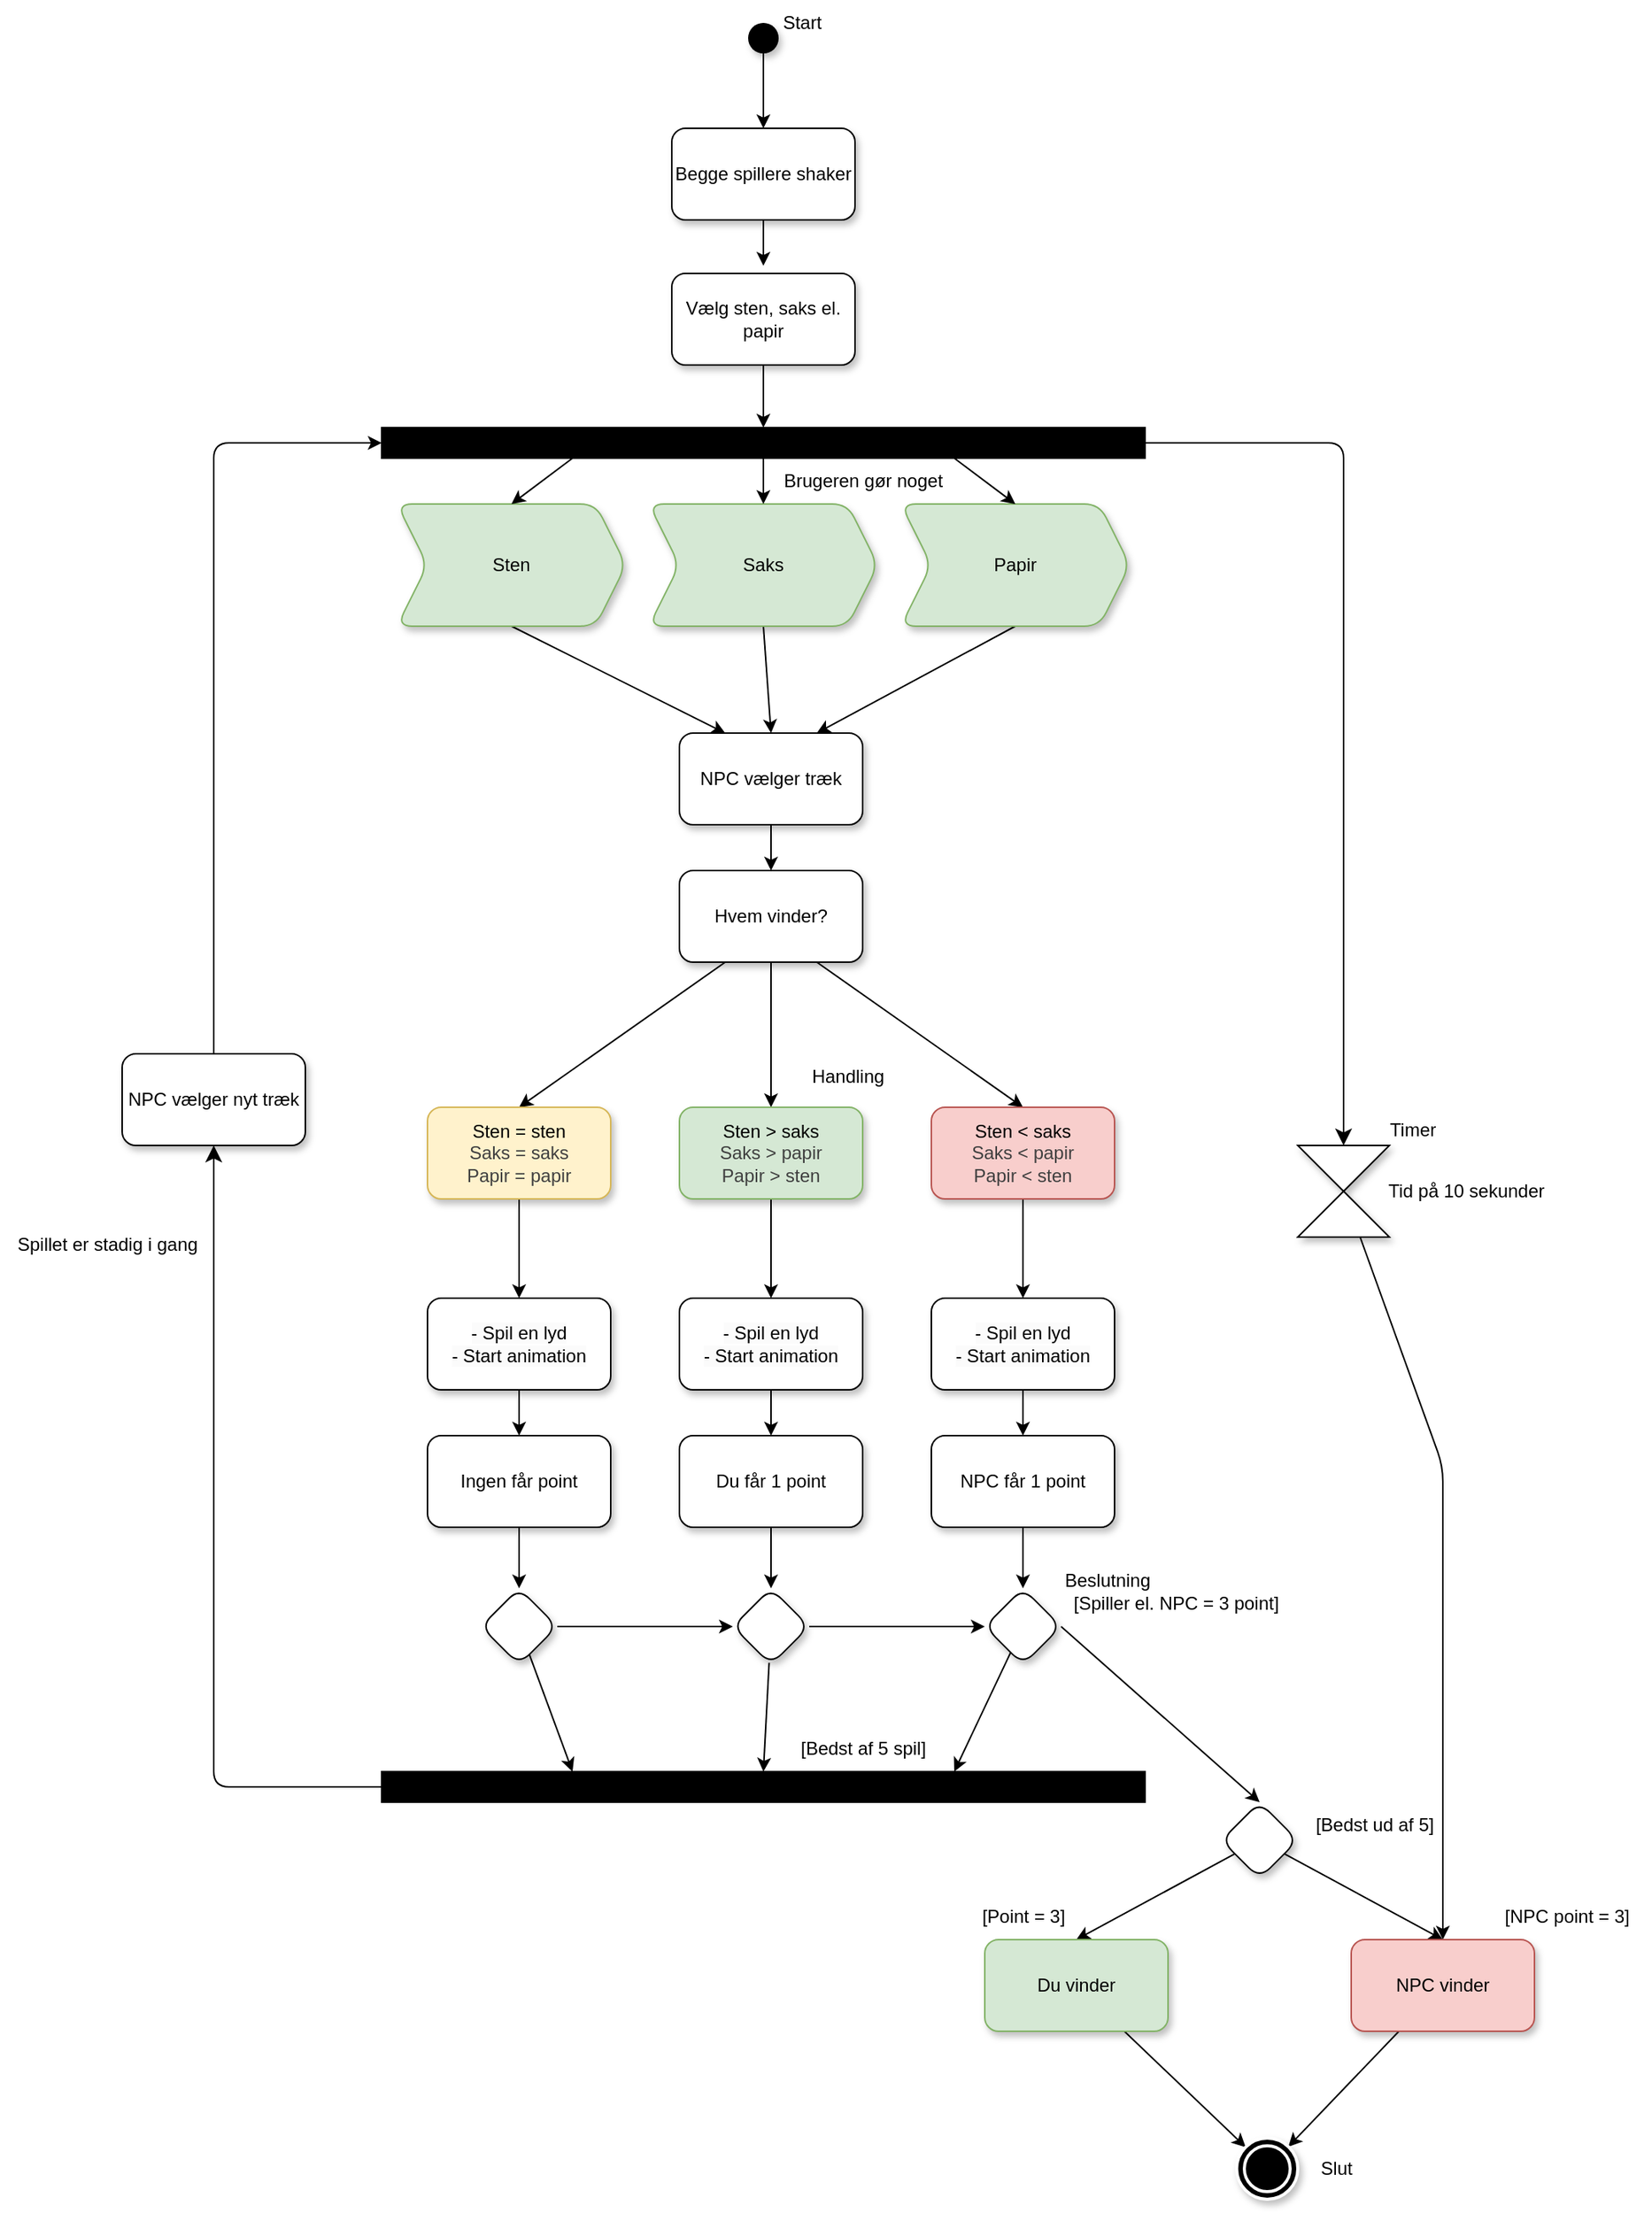 <mxfile>
    <diagram id="Q45twDarrOkqmXMKoJp_" name="Page-1">
        <mxGraphModel dx="540" dy="1687" grid="1" gridSize="10" guides="1" tooltips="1" connect="1" arrows="1" fold="1" page="1" pageScale="1" pageWidth="827" pageHeight="1169" math="0" shadow="0">
            <root>
                <mxCell id="0"/>
                <mxCell id="1" parent="0"/>
                <mxCell id="3" style="edgeStyle=none;html=1;entryX=0.5;entryY=0;entryDx=0;entryDy=0;strokeColor=default;strokeWidth=1;startArrow=none;startFill=0;endArrow=classic;endFill=1;rounded=1;exitX=0.5;exitY=1;exitDx=0;exitDy=0;" parent="1" source="99" target="25" edge="1">
                    <mxGeometry relative="1" as="geometry">
                        <mxPoint x="665" y="30" as="sourcePoint"/>
                    </mxGeometry>
                </mxCell>
                <mxCell id="4" style="edgeStyle=none;html=1;strokeColor=default;strokeWidth=1;startArrow=none;startFill=0;endArrow=classic;endFill=1;entryX=0.5;entryY=0;entryDx=0;entryDy=0;rounded=1;exitX=0.5;exitY=1;exitDx=0;exitDy=0;" parent="1" target="99" edge="1" source="88">
                    <mxGeometry relative="1" as="geometry">
                        <mxPoint x="665" as="targetPoint"/>
                        <mxPoint x="665" y="-60" as="sourcePoint"/>
                    </mxGeometry>
                </mxCell>
                <mxCell id="6" style="edgeStyle=none;html=1;strokeColor=default;strokeWidth=1;endArrow=classic;endFill=1;startArrow=none;startFill=0;entryX=0.5;entryY=0;entryDx=0;entryDy=0;rounded=1;" parent="1" source="7" target="82" edge="1">
                    <mxGeometry relative="1" as="geometry">
                        <mxPoint x="660" y="-501" as="targetPoint"/>
                    </mxGeometry>
                </mxCell>
                <mxCell id="7" value="" style="shape=waypoint;size=6;pointerEvents=1;points=[];fillColor=default;resizable=0;rotatable=0;perimeter=centerPerimeter;snapToPoint=1;shadow=1;strokeWidth=8;rounded=1;" parent="1" vertex="1">
                    <mxGeometry x="650" y="-755" width="20" height="20" as="geometry"/>
                </mxCell>
                <mxCell id="10" style="edgeStyle=none;html=1;entryX=0.5;entryY=0;entryDx=0;entryDy=0;strokeColor=default;strokeWidth=1;startArrow=none;startFill=0;endArrow=classic;endFill=1;rounded=1;" parent="1" source="11" target="13" edge="1">
                    <mxGeometry relative="1" as="geometry"/>
                </mxCell>
                <mxCell id="11" value="&lt;span style=&quot;color: rgb(0, 0, 0); font-family: Helvetica; font-size: 12px; font-style: normal; font-variant-ligatures: normal; font-variant-caps: normal; font-weight: 400; letter-spacing: normal; orphans: 2; text-align: center; text-indent: 0px; text-transform: none; widows: 2; word-spacing: 0px; -webkit-text-stroke-width: 0px; background-color: rgb(251, 251, 251); text-decoration-thickness: initial; text-decoration-style: initial; text-decoration-color: initial; float: none; display: inline !important;&quot;&gt;- Spil en lyd&lt;/span&gt;&lt;br style=&quot;border-color: var(--border-color); color: rgb(0, 0, 0); font-family: Helvetica; font-size: 12px; font-style: normal; font-variant-ligatures: normal; font-variant-caps: normal; font-weight: 400; letter-spacing: normal; orphans: 2; text-align: center; text-indent: 0px; text-transform: none; widows: 2; word-spacing: 0px; -webkit-text-stroke-width: 0px; background-color: rgb(251, 251, 251); text-decoration-thickness: initial; text-decoration-style: initial; text-decoration-color: initial;&quot;&gt;&lt;span style=&quot;color: rgb(0, 0, 0); font-family: Helvetica; font-size: 12px; font-style: normal; font-variant-ligatures: normal; font-variant-caps: normal; font-weight: 400; letter-spacing: normal; orphans: 2; text-align: center; text-indent: 0px; text-transform: none; widows: 2; word-spacing: 0px; -webkit-text-stroke-width: 0px; background-color: rgb(251, 251, 251); text-decoration-thickness: initial; text-decoration-style: initial; text-decoration-color: initial; float: none; display: inline !important;&quot;&gt;- Start animation&lt;/span&gt;" style="rounded=1;whiteSpace=wrap;html=1;shadow=1;" parent="1" vertex="1">
                    <mxGeometry x="770" y="80" width="120" height="60" as="geometry"/>
                </mxCell>
                <mxCell id="12" style="edgeStyle=none;html=1;strokeColor=default;strokeWidth=1;startArrow=none;startFill=0;endArrow=classic;endFill=1;entryX=0.5;entryY=0;entryDx=0;entryDy=0;rounded=1;" parent="1" source="13" target="18" edge="1">
                    <mxGeometry relative="1" as="geometry">
                        <mxPoint x="830" y="280" as="targetPoint"/>
                    </mxGeometry>
                </mxCell>
                <mxCell id="13" value="NPC får 1 point" style="rounded=1;whiteSpace=wrap;html=1;shadow=1;" parent="1" vertex="1">
                    <mxGeometry x="770" y="170" width="120" height="60" as="geometry"/>
                </mxCell>
                <mxCell id="14" style="edgeStyle=none;html=1;entryX=0.5;entryY=0;entryDx=0;entryDy=0;strokeColor=default;strokeWidth=1;startArrow=none;startFill=0;endArrow=classic;endFill=1;rounded=1;exitX=0.5;exitY=1;exitDx=0;exitDy=0;" parent="1" source="98" target="11" edge="1">
                    <mxGeometry relative="1" as="geometry">
                        <mxPoint x="830" y="30" as="sourcePoint"/>
                    </mxGeometry>
                </mxCell>
                <mxCell id="15" style="edgeStyle=none;html=1;strokeColor=default;strokeWidth=1;startArrow=none;startFill=0;endArrow=classic;endFill=1;entryX=0.5;entryY=0;entryDx=0;entryDy=0;rounded=1;exitX=0.75;exitY=1;exitDx=0;exitDy=0;" parent="1" target="98" edge="1" source="88">
                    <mxGeometry relative="1" as="geometry">
                        <mxPoint x="830" as="targetPoint"/>
                        <mxPoint x="830" y="-60" as="sourcePoint"/>
                    </mxGeometry>
                </mxCell>
                <mxCell id="17" style="edgeStyle=none;html=1;strokeColor=default;strokeWidth=1;startArrow=none;startFill=0;endArrow=classic;endFill=1;rounded=1;entryX=0.75;entryY=0;entryDx=0;entryDy=0;" parent="1" source="18" edge="1" target="101">
                    <mxGeometry relative="1" as="geometry">
                        <mxPoint x="830" y="380" as="targetPoint"/>
                    </mxGeometry>
                </mxCell>
                <mxCell id="66" style="edgeStyle=none;html=1;exitX=1;exitY=0.5;exitDx=0;exitDy=0;entryX=0.5;entryY=0;entryDx=0;entryDy=0;" parent="1" source="18" target="20" edge="1">
                    <mxGeometry relative="1" as="geometry"/>
                </mxCell>
                <mxCell id="18" value="" style="rhombus;whiteSpace=wrap;html=1;shadow=1;rounded=1;" parent="1" vertex="1">
                    <mxGeometry x="805" y="270" width="50" height="50" as="geometry"/>
                </mxCell>
                <mxCell id="63" style="edgeStyle=none;html=1;" parent="1" source="19" target="21" edge="1">
                    <mxGeometry relative="1" as="geometry">
                        <Array as="points">
                            <mxPoint x="1105" y="190"/>
                        </Array>
                    </mxGeometry>
                </mxCell>
                <mxCell id="19" value="" style="shape=collate;whiteSpace=wrap;html=1;shadow=1;rounded=1;" parent="1" vertex="1">
                    <mxGeometry x="1010" y="-20" width="60" height="60" as="geometry"/>
                </mxCell>
                <mxCell id="59" style="edgeStyle=none;html=1;entryX=0.5;entryY=0;entryDx=0;entryDy=0;" parent="1" source="20" target="22" edge="1">
                    <mxGeometry relative="1" as="geometry"/>
                </mxCell>
                <mxCell id="60" style="edgeStyle=none;html=1;entryX=0.5;entryY=0;entryDx=0;entryDy=0;" parent="1" source="20" target="21" edge="1">
                    <mxGeometry relative="1" as="geometry"/>
                </mxCell>
                <mxCell id="20" value="" style="rhombus;whiteSpace=wrap;html=1;shadow=1;rounded=1;" parent="1" vertex="1">
                    <mxGeometry x="960" y="410" width="50" height="50" as="geometry"/>
                </mxCell>
                <mxCell id="65" style="edgeStyle=none;html=1;" parent="1" source="21" target="23" edge="1">
                    <mxGeometry relative="1" as="geometry"/>
                </mxCell>
                <mxCell id="21" value="NPC vinder" style="rounded=1;whiteSpace=wrap;html=1;shadow=1;fillColor=#f8cecc;strokeColor=#b85450;" parent="1" vertex="1">
                    <mxGeometry x="1045" y="500" width="120" height="60" as="geometry"/>
                </mxCell>
                <mxCell id="64" style="edgeStyle=none;html=1;entryX=0;entryY=0;entryDx=0;entryDy=0;" parent="1" source="22" target="23" edge="1">
                    <mxGeometry relative="1" as="geometry"/>
                </mxCell>
                <mxCell id="22" value="Du vinder" style="rounded=1;whiteSpace=wrap;html=1;shadow=1;fillColor=#d5e8d4;strokeColor=#82b366;" parent="1" vertex="1">
                    <mxGeometry x="805" y="500" width="120" height="60" as="geometry"/>
                </mxCell>
                <mxCell id="23" value="" style="ellipse;shape=doubleEllipse;whiteSpace=wrap;html=1;aspect=fixed;shadow=1;strokeWidth=2;fillColor=#000000;strokeColor=#FFFFFF;rounded=1;" parent="1" vertex="1">
                    <mxGeometry x="970" y="630" width="40" height="40" as="geometry"/>
                </mxCell>
                <mxCell id="24" style="edgeStyle=none;html=1;strokeColor=default;strokeWidth=1;startArrow=none;startFill=0;endArrow=classic;endFill=1;entryX=0.5;entryY=0;entryDx=0;entryDy=0;rounded=1;" parent="1" source="25" target="27" edge="1">
                    <mxGeometry relative="1" as="geometry"/>
                </mxCell>
                <mxCell id="25" value="&lt;span style=&quot;color: rgb(0, 0, 0); font-family: Helvetica; font-size: 12px; font-style: normal; font-variant-ligatures: normal; font-variant-caps: normal; font-weight: 400; letter-spacing: normal; orphans: 2; text-align: center; text-indent: 0px; text-transform: none; widows: 2; word-spacing: 0px; -webkit-text-stroke-width: 0px; background-color: rgb(251, 251, 251); text-decoration-thickness: initial; text-decoration-style: initial; text-decoration-color: initial; float: none; display: inline !important;&quot;&gt;- Spil en lyd&lt;/span&gt;&lt;br style=&quot;border-color: var(--border-color); color: rgb(0, 0, 0); font-family: Helvetica; font-size: 12px; font-style: normal; font-variant-ligatures: normal; font-variant-caps: normal; font-weight: 400; letter-spacing: normal; orphans: 2; text-align: center; text-indent: 0px; text-transform: none; widows: 2; word-spacing: 0px; -webkit-text-stroke-width: 0px; background-color: rgb(251, 251, 251); text-decoration-thickness: initial; text-decoration-style: initial; text-decoration-color: initial;&quot;&gt;&lt;span style=&quot;color: rgb(0, 0, 0); font-family: Helvetica; font-size: 12px; font-style: normal; font-variant-ligatures: normal; font-variant-caps: normal; font-weight: 400; letter-spacing: normal; orphans: 2; text-align: center; text-indent: 0px; text-transform: none; widows: 2; word-spacing: 0px; -webkit-text-stroke-width: 0px; background-color: rgb(251, 251, 251); text-decoration-thickness: initial; text-decoration-style: initial; text-decoration-color: initial; float: none; display: inline !important;&quot;&gt;- Start animation&lt;/span&gt;" style="rounded=1;whiteSpace=wrap;html=1;shadow=1;" parent="1" vertex="1">
                    <mxGeometry x="605" y="80" width="120" height="60" as="geometry"/>
                </mxCell>
                <mxCell id="26" style="edgeStyle=none;html=1;strokeColor=default;strokeWidth=1;startArrow=none;startFill=0;endArrow=classic;endFill=1;rounded=1;entryX=0.5;entryY=0;entryDx=0;entryDy=0;" parent="1" source="56" edge="1" target="101">
                    <mxGeometry relative="1" as="geometry">
                        <mxPoint x="665" y="380" as="targetPoint"/>
                    </mxGeometry>
                </mxCell>
                <mxCell id="27" value="Du får 1 point" style="rounded=1;whiteSpace=wrap;html=1;shadow=1;" parent="1" vertex="1">
                    <mxGeometry x="605" y="170" width="120" height="60" as="geometry"/>
                </mxCell>
                <mxCell id="36" value="" style="edgeStyle=segmentEdgeStyle;endArrow=classic;html=1;curved=0;rounded=1;endSize=8;startSize=8;strokeColor=default;strokeWidth=1;entryX=0.5;entryY=0;entryDx=0;entryDy=0;exitX=1;exitY=0.5;exitDx=0;exitDy=0;" parent="1" target="19" edge="1" source="89">
                    <mxGeometry width="50" height="50" relative="1" as="geometry">
                        <mxPoint x="885" y="-70" as="sourcePoint"/>
                        <mxPoint x="1035" y="100" as="targetPoint"/>
                    </mxGeometry>
                </mxCell>
                <mxCell id="37" value="Spillet er stadig i gang" style="text;html=1;align=center;verticalAlign=middle;resizable=0;points=[];autosize=1;strokeColor=none;fillColor=none;rounded=1;" parent="1" vertex="1">
                    <mxGeometry x="160" y="30" width="140" height="30" as="geometry"/>
                </mxCell>
                <mxCell id="38" value="[Spiller el. NPC = 3 point]" style="text;html=1;align=center;verticalAlign=middle;resizable=0;points=[];autosize=1;strokeColor=none;fillColor=none;rounded=1;" parent="1" vertex="1">
                    <mxGeometry x="850" y="265" width="160" height="30" as="geometry"/>
                </mxCell>
                <mxCell id="39" value="Tid på 10 sekunder" style="text;html=1;align=center;verticalAlign=middle;resizable=0;points=[];autosize=1;strokeColor=none;fillColor=none;rounded=1;" parent="1" vertex="1">
                    <mxGeometry x="1055" y="-5" width="130" height="30" as="geometry"/>
                </mxCell>
                <mxCell id="40" value="[Bedst ud af 5]" style="text;html=1;align=center;verticalAlign=middle;resizable=0;points=[];autosize=1;strokeColor=none;fillColor=none;rounded=1;" parent="1" vertex="1">
                    <mxGeometry x="1010" y="410" width="100" height="30" as="geometry"/>
                </mxCell>
                <mxCell id="90" style="edgeStyle=none;html=1;entryX=0.5;entryY=0;entryDx=0;entryDy=0;" edge="1" parent="1" source="42" target="89">
                    <mxGeometry relative="1" as="geometry"/>
                </mxCell>
                <mxCell id="42" value="Vælg sten, saks el. papir" style="rounded=1;whiteSpace=wrap;html=1;shadow=1;strokeColor=#000000;strokeWidth=1;fillColor=#FFFFFF;" parent="1" vertex="1">
                    <mxGeometry x="600" y="-591" width="120" height="60" as="geometry"/>
                </mxCell>
                <mxCell id="43" value="Start" style="text;html=1;align=center;verticalAlign=middle;resizable=0;points=[];autosize=1;strokeColor=none;fillColor=none;rounded=1;" parent="1" vertex="1">
                    <mxGeometry x="660" y="-770" width="50" height="30" as="geometry"/>
                </mxCell>
                <mxCell id="44" value="Slut" style="text;html=1;align=center;verticalAlign=middle;resizable=0;points=[];autosize=1;strokeColor=none;fillColor=none;rounded=1;" parent="1" vertex="1">
                    <mxGeometry x="1015" y="635" width="40" height="30" as="geometry"/>
                </mxCell>
                <mxCell id="45" value="Beslutning" style="text;html=1;align=center;verticalAlign=middle;resizable=0;points=[];autosize=1;strokeColor=none;fillColor=none;rounded=1;" parent="1" vertex="1">
                    <mxGeometry x="845" y="250" width="80" height="30" as="geometry"/>
                </mxCell>
                <mxCell id="46" value="Handling" style="text;html=1;align=center;verticalAlign=middle;resizable=0;points=[];autosize=1;strokeColor=none;fillColor=none;rounded=1;" parent="1" vertex="1">
                    <mxGeometry x="680" y="-80" width="70" height="30" as="geometry"/>
                </mxCell>
                <mxCell id="47" value="Timer" style="text;html=1;align=center;verticalAlign=middle;resizable=0;points=[];autosize=1;strokeColor=none;fillColor=none;rounded=1;" parent="1" vertex="1">
                    <mxGeometry x="1060" y="-45" width="50" height="30" as="geometry"/>
                </mxCell>
                <mxCell id="48" value="Brugeren gør noget" style="text;html=1;align=center;verticalAlign=middle;resizable=0;points=[];autosize=1;strokeColor=none;fillColor=none;rounded=1;" parent="1" vertex="1">
                    <mxGeometry x="660" y="-470" width="130" height="30" as="geometry"/>
                </mxCell>
                <mxCell id="49" value="[Bedst af 5 spil]" style="text;html=1;align=center;verticalAlign=middle;resizable=0;points=[];autosize=1;strokeColor=none;fillColor=none;rounded=1;" parent="1" vertex="1">
                    <mxGeometry x="670" y="360" width="110" height="30" as="geometry"/>
                </mxCell>
                <mxCell id="57" value="" style="edgeStyle=none;html=1;strokeColor=default;strokeWidth=1;startArrow=none;startFill=0;endArrow=classic;endFill=1;rounded=1;" parent="1" source="27" target="56" edge="1">
                    <mxGeometry relative="1" as="geometry">
                        <mxPoint x="665" y="380" as="targetPoint"/>
                        <mxPoint x="665" y="230" as="sourcePoint"/>
                    </mxGeometry>
                </mxCell>
                <mxCell id="58" style="edgeStyle=none;html=1;" parent="1" source="56" target="18" edge="1">
                    <mxGeometry relative="1" as="geometry"/>
                </mxCell>
                <mxCell id="56" value="" style="rhombus;whiteSpace=wrap;html=1;shadow=1;rounded=1;" parent="1" vertex="1">
                    <mxGeometry x="640" y="270" width="50" height="50" as="geometry"/>
                </mxCell>
                <mxCell id="61" value="[Point = 3]" style="text;html=1;align=center;verticalAlign=middle;resizable=0;points=[];autosize=1;strokeColor=none;fillColor=none;rounded=1;" parent="1" vertex="1">
                    <mxGeometry x="790" y="470" width="80" height="30" as="geometry"/>
                </mxCell>
                <mxCell id="62" value="[NPC point = 3]" style="text;html=1;align=center;verticalAlign=middle;resizable=0;points=[];autosize=1;strokeColor=none;fillColor=none;rounded=1;" parent="1" vertex="1">
                    <mxGeometry x="1131" y="470" width="110" height="30" as="geometry"/>
                </mxCell>
                <mxCell id="68" value="" style="edgeStyle=elbowEdgeStyle;elbow=horizontal;endArrow=classic;html=1;curved=0;rounded=1;endSize=8;startSize=8;strokeColor=default;strokeWidth=1;exitX=0;exitY=0.5;exitDx=0;exitDy=0;entryX=0.5;entryY=1;entryDx=0;entryDy=0;" parent="1" target="67" edge="1" source="101">
                    <mxGeometry width="50" height="50" relative="1" as="geometry">
                        <mxPoint x="455" y="390" as="sourcePoint"/>
                        <mxPoint x="300" y="70" as="targetPoint"/>
                        <Array as="points">
                            <mxPoint x="300" y="240"/>
                        </Array>
                    </mxGeometry>
                </mxCell>
                <mxCell id="69" style="edgeStyle=none;html=1;entryX=0;entryY=0.5;entryDx=0;entryDy=0;" parent="1" source="67" edge="1" target="89">
                    <mxGeometry relative="1" as="geometry">
                        <mxPoint x="475" y="-70" as="targetPoint"/>
                        <Array as="points">
                            <mxPoint x="300" y="-480"/>
                        </Array>
                    </mxGeometry>
                </mxCell>
                <mxCell id="67" value="NPC vælger nyt træk" style="rounded=1;whiteSpace=wrap;html=1;shadow=1;" parent="1" vertex="1">
                    <mxGeometry x="240" y="-80" width="120" height="60" as="geometry"/>
                </mxCell>
                <mxCell id="97" style="edgeStyle=none;html=1;exitX=0.5;exitY=1;exitDx=0;exitDy=0;entryX=0.5;entryY=0;entryDx=0;entryDy=0;" edge="1" parent="1" source="70" target="88">
                    <mxGeometry relative="1" as="geometry"/>
                </mxCell>
                <mxCell id="70" value="NPC vælger træk" style="rounded=1;whiteSpace=wrap;html=1;shadow=1;" parent="1" vertex="1">
                    <mxGeometry x="605" y="-290" width="120" height="60" as="geometry"/>
                </mxCell>
                <mxCell id="71" style="edgeStyle=none;html=1;entryX=0.5;entryY=0;entryDx=0;entryDy=0;strokeColor=default;strokeWidth=1;startArrow=none;startFill=0;endArrow=classic;endFill=1;rounded=1;exitX=0.5;exitY=1;exitDx=0;exitDy=0;" parent="1" source="100" edge="1">
                    <mxGeometry relative="1" as="geometry">
                        <mxPoint x="500" y="80" as="targetPoint"/>
                        <mxPoint x="500" y="30" as="sourcePoint"/>
                    </mxGeometry>
                </mxCell>
                <mxCell id="72" style="edgeStyle=none;html=1;strokeColor=default;strokeWidth=1;startArrow=none;startFill=0;endArrow=classic;endFill=1;entryX=0.5;entryY=0;entryDx=0;entryDy=0;rounded=1;exitX=0.25;exitY=1;exitDx=0;exitDy=0;" parent="1" target="100" edge="1" source="88">
                    <mxGeometry relative="1" as="geometry">
                        <mxPoint x="500" as="targetPoint"/>
                        <mxPoint x="500" y="-60" as="sourcePoint"/>
                    </mxGeometry>
                </mxCell>
                <mxCell id="74" style="edgeStyle=none;html=1;strokeColor=default;strokeWidth=1;startArrow=none;startFill=0;endArrow=classic;endFill=1;entryX=0.5;entryY=0;entryDx=0;entryDy=0;rounded=1;" parent="1" edge="1">
                    <mxGeometry relative="1" as="geometry">
                        <mxPoint x="500" y="140" as="sourcePoint"/>
                        <mxPoint x="500" y="170" as="targetPoint"/>
                    </mxGeometry>
                </mxCell>
                <mxCell id="76" value="" style="edgeStyle=none;html=1;strokeColor=default;strokeWidth=1;startArrow=none;startFill=0;endArrow=classic;endFill=1;rounded=1;" parent="1" target="77" edge="1">
                    <mxGeometry relative="1" as="geometry">
                        <mxPoint x="500" y="380" as="targetPoint"/>
                        <mxPoint x="500" y="230" as="sourcePoint"/>
                    </mxGeometry>
                </mxCell>
                <mxCell id="78" style="edgeStyle=none;html=1;entryX=0.25;entryY=0;entryDx=0;entryDy=0;" parent="1" source="77" edge="1" target="101">
                    <mxGeometry relative="1" as="geometry">
                        <mxPoint x="500" y="380" as="targetPoint"/>
                    </mxGeometry>
                </mxCell>
                <mxCell id="81" style="edgeStyle=none;html=1;entryX=0;entryY=0.5;entryDx=0;entryDy=0;" edge="1" parent="1" source="77" target="56">
                    <mxGeometry relative="1" as="geometry"/>
                </mxCell>
                <mxCell id="77" value="" style="rhombus;whiteSpace=wrap;html=1;shadow=1;rounded=1;" parent="1" vertex="1">
                    <mxGeometry x="475" y="270" width="50" height="50" as="geometry"/>
                </mxCell>
                <mxCell id="79" value="&lt;span style=&quot;color: rgb(0, 0, 0); font-family: Helvetica; font-size: 12px; font-style: normal; font-variant-ligatures: normal; font-variant-caps: normal; font-weight: 400; letter-spacing: normal; orphans: 2; text-align: center; text-indent: 0px; text-transform: none; widows: 2; word-spacing: 0px; -webkit-text-stroke-width: 0px; background-color: rgb(251, 251, 251); text-decoration-thickness: initial; text-decoration-style: initial; text-decoration-color: initial; float: none; display: inline !important;&quot;&gt;- Spil en lyd&lt;/span&gt;&lt;br style=&quot;border-color: var(--border-color); color: rgb(0, 0, 0); font-family: Helvetica; font-size: 12px; font-style: normal; font-variant-ligatures: normal; font-variant-caps: normal; font-weight: 400; letter-spacing: normal; orphans: 2; text-align: center; text-indent: 0px; text-transform: none; widows: 2; word-spacing: 0px; -webkit-text-stroke-width: 0px; background-color: rgb(251, 251, 251); text-decoration-thickness: initial; text-decoration-style: initial; text-decoration-color: initial;&quot;&gt;&lt;span style=&quot;color: rgb(0, 0, 0); font-family: Helvetica; font-size: 12px; font-style: normal; font-variant-ligatures: normal; font-variant-caps: normal; font-weight: 400; letter-spacing: normal; orphans: 2; text-align: center; text-indent: 0px; text-transform: none; widows: 2; word-spacing: 0px; -webkit-text-stroke-width: 0px; background-color: rgb(251, 251, 251); text-decoration-thickness: initial; text-decoration-style: initial; text-decoration-color: initial; float: none; display: inline !important;&quot;&gt;- Start animation&lt;/span&gt;" style="rounded=1;whiteSpace=wrap;html=1;shadow=1;" parent="1" vertex="1">
                    <mxGeometry x="440" y="80" width="120" height="60" as="geometry"/>
                </mxCell>
                <mxCell id="80" value="Ingen får point" style="rounded=1;whiteSpace=wrap;html=1;shadow=1;" parent="1" vertex="1">
                    <mxGeometry x="440" y="170" width="120" height="60" as="geometry"/>
                </mxCell>
                <mxCell id="83" style="edgeStyle=none;html=1;" edge="1" parent="1" source="82">
                    <mxGeometry relative="1" as="geometry">
                        <mxPoint x="660" y="-596" as="targetPoint"/>
                    </mxGeometry>
                </mxCell>
                <mxCell id="82" value="Begge spillere shaker" style="rounded=1;whiteSpace=wrap;html=1;shadow=1;strokeColor=#000000;strokeWidth=1;fillColor=#FFFFFF;" vertex="1" parent="1">
                    <mxGeometry x="600" y="-686" width="120" height="60" as="geometry"/>
                </mxCell>
                <mxCell id="95" style="edgeStyle=none;html=1;exitX=0.5;exitY=1;exitDx=0;exitDy=0;entryX=0.5;entryY=0;entryDx=0;entryDy=0;" edge="1" parent="1" source="85" target="70">
                    <mxGeometry relative="1" as="geometry"/>
                </mxCell>
                <mxCell id="85" value="Saks" style="shape=step;perimeter=stepPerimeter;whiteSpace=wrap;html=1;fixedSize=1;shadow=1;rounded=1;fillColor=#d5e8d4;strokeColor=#82b366;" vertex="1" parent="1">
                    <mxGeometry x="585" y="-440" width="150" height="80" as="geometry"/>
                </mxCell>
                <mxCell id="96" style="edgeStyle=none;html=1;exitX=0.5;exitY=1;exitDx=0;exitDy=0;entryX=0.75;entryY=0;entryDx=0;entryDy=0;" edge="1" parent="1" source="86" target="70">
                    <mxGeometry relative="1" as="geometry"/>
                </mxCell>
                <mxCell id="86" value="Papir" style="shape=step;perimeter=stepPerimeter;whiteSpace=wrap;html=1;fixedSize=1;shadow=1;rounded=1;fillColor=#d5e8d4;strokeColor=#82b366;" vertex="1" parent="1">
                    <mxGeometry x="750" y="-440" width="150" height="80" as="geometry"/>
                </mxCell>
                <mxCell id="94" style="edgeStyle=none;html=1;exitX=0.5;exitY=1;exitDx=0;exitDy=0;entryX=0.25;entryY=0;entryDx=0;entryDy=0;" edge="1" parent="1" source="87" target="70">
                    <mxGeometry relative="1" as="geometry"/>
                </mxCell>
                <mxCell id="87" value="Sten" style="shape=step;perimeter=stepPerimeter;whiteSpace=wrap;html=1;fixedSize=1;shadow=1;rounded=1;fillColor=#d5e8d4;strokeColor=#82b366;" vertex="1" parent="1">
                    <mxGeometry x="420" y="-440" width="150" height="80" as="geometry"/>
                </mxCell>
                <mxCell id="88" value="Hvem vinder?" style="rounded=1;whiteSpace=wrap;html=1;shadow=1;" vertex="1" parent="1">
                    <mxGeometry x="605" y="-200" width="120" height="60" as="geometry"/>
                </mxCell>
                <mxCell id="91" style="edgeStyle=none;html=1;exitX=0.75;exitY=1;exitDx=0;exitDy=0;entryX=0.5;entryY=0;entryDx=0;entryDy=0;" edge="1" parent="1" source="89" target="86">
                    <mxGeometry relative="1" as="geometry"/>
                </mxCell>
                <mxCell id="92" style="edgeStyle=none;html=1;exitX=0.5;exitY=1;exitDx=0;exitDy=0;entryX=0.5;entryY=0;entryDx=0;entryDy=0;" edge="1" parent="1" source="89" target="85">
                    <mxGeometry relative="1" as="geometry"/>
                </mxCell>
                <mxCell id="93" style="edgeStyle=none;html=1;exitX=0.25;exitY=1;exitDx=0;exitDy=0;entryX=0.5;entryY=0;entryDx=0;entryDy=0;" edge="1" parent="1" source="89" target="87">
                    <mxGeometry relative="1" as="geometry"/>
                </mxCell>
                <mxCell id="89" value="" style="rounded=0;whiteSpace=wrap;html=1;fillColor=#000000;" vertex="1" parent="1">
                    <mxGeometry x="410" y="-490" width="500" height="20" as="geometry"/>
                </mxCell>
                <mxCell id="98" value="&lt;span style=&quot;scrollbar-color: rgb(226, 226, 226) rgb(251, 251, 251); color: rgb(0, 0, 0);&quot;&gt;Sten &amp;lt; saks&lt;/span&gt;&lt;div style=&quot;scrollbar-color: rgb(226, 226, 226) rgb(251, 251, 251); color: rgb(63, 63, 63);&quot;&gt;Saks &amp;lt; papir&lt;/div&gt;&lt;div style=&quot;scrollbar-color: rgb(226, 226, 226) rgb(251, 251, 251); color: rgb(63, 63, 63);&quot;&gt;Papir &amp;lt; sten&lt;/div&gt;" style="rounded=1;whiteSpace=wrap;html=1;shadow=1;fillColor=#f8cecc;strokeColor=#b85450;" vertex="1" parent="1">
                    <mxGeometry x="770" y="-45" width="120" height="60" as="geometry"/>
                </mxCell>
                <mxCell id="99" value="&lt;span style=&quot;color: rgb(0, 0, 0);&quot;&gt;Sten &amp;gt; saks&lt;/span&gt;&lt;div style=&quot;color: rgb(63, 63, 63); scrollbar-color: rgb(226, 226, 226) rgb(251, 251, 251);&quot;&gt;Saks &amp;gt; papir&lt;/div&gt;&lt;div style=&quot;color: rgb(63, 63, 63); scrollbar-color: rgb(226, 226, 226) rgb(251, 251, 251);&quot;&gt;Papir &amp;gt; sten&lt;/div&gt;" style="rounded=1;whiteSpace=wrap;html=1;shadow=1;fillColor=#d5e8d4;strokeColor=#82b366;" vertex="1" parent="1">
                    <mxGeometry x="605" y="-45" width="120" height="60" as="geometry"/>
                </mxCell>
                <mxCell id="100" value="&lt;span style=&quot;color: rgb(0, 0, 0);&quot;&gt;Sten = sten&lt;/span&gt;&lt;div style=&quot;color: rgb(63, 63, 63); scrollbar-color: rgb(226, 226, 226) rgb(251, 251, 251);&quot;&gt;Saks = saks&lt;/div&gt;&lt;div style=&quot;color: rgb(63, 63, 63); scrollbar-color: rgb(226, 226, 226) rgb(251, 251, 251);&quot;&gt;Papir = papir&lt;/div&gt;" style="rounded=1;whiteSpace=wrap;html=1;shadow=1;fillColor=#fff2cc;strokeColor=#d6b656;" vertex="1" parent="1">
                    <mxGeometry x="440" y="-45" width="120" height="60" as="geometry"/>
                </mxCell>
                <mxCell id="101" value="" style="rounded=0;whiteSpace=wrap;html=1;fillColor=#000000;" vertex="1" parent="1">
                    <mxGeometry x="410" y="390" width="500" height="20" as="geometry"/>
                </mxCell>
            </root>
        </mxGraphModel>
    </diagram>
</mxfile>